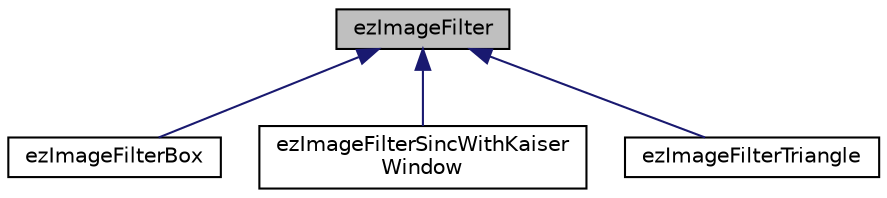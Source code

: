 digraph "ezImageFilter"
{
 // LATEX_PDF_SIZE
  edge [fontname="Helvetica",fontsize="10",labelfontname="Helvetica",labelfontsize="10"];
  node [fontname="Helvetica",fontsize="10",shape=record];
  Node1 [label="ezImageFilter",height=0.2,width=0.4,color="black", fillcolor="grey75", style="filled", fontcolor="black",tooltip="Represents a function used for filtering an image."];
  Node1 -> Node2 [dir="back",color="midnightblue",fontsize="10",style="solid",fontname="Helvetica"];
  Node2 [label="ezImageFilterBox",height=0.2,width=0.4,color="black", fillcolor="white", style="filled",URL="$d7/d7d/classez_image_filter_box.htm",tooltip="Box filter."];
  Node1 -> Node3 [dir="back",color="midnightblue",fontsize="10",style="solid",fontname="Helvetica"];
  Node3 [label="ezImageFilterSincWithKaiser\lWindow",height=0.2,width=0.4,color="black", fillcolor="white", style="filled",URL="$d1/d42/classez_image_filter_sinc_with_kaiser_window.htm",tooltip="Kaiser-windowed sinc filter."];
  Node1 -> Node4 [dir="back",color="midnightblue",fontsize="10",style="solid",fontname="Helvetica"];
  Node4 [label="ezImageFilterTriangle",height=0.2,width=0.4,color="black", fillcolor="white", style="filled",URL="$d3/dc8/classez_image_filter_triangle.htm",tooltip="Triangle filter."];
}
